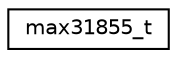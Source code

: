 digraph "Graphical Class Hierarchy"
{
 // LATEX_PDF_SIZE
  edge [fontname="Helvetica",fontsize="10",labelfontname="Helvetica",labelfontsize="10"];
  node [fontname="Helvetica",fontsize="10",shape=record];
  rankdir="LR";
  Node0 [label="max31855_t",height=0.2,width=0.4,color="black", fillcolor="white", style="filled",URL="$structmax31855__t.html",tooltip="Device descriptor for the driver."];
}
